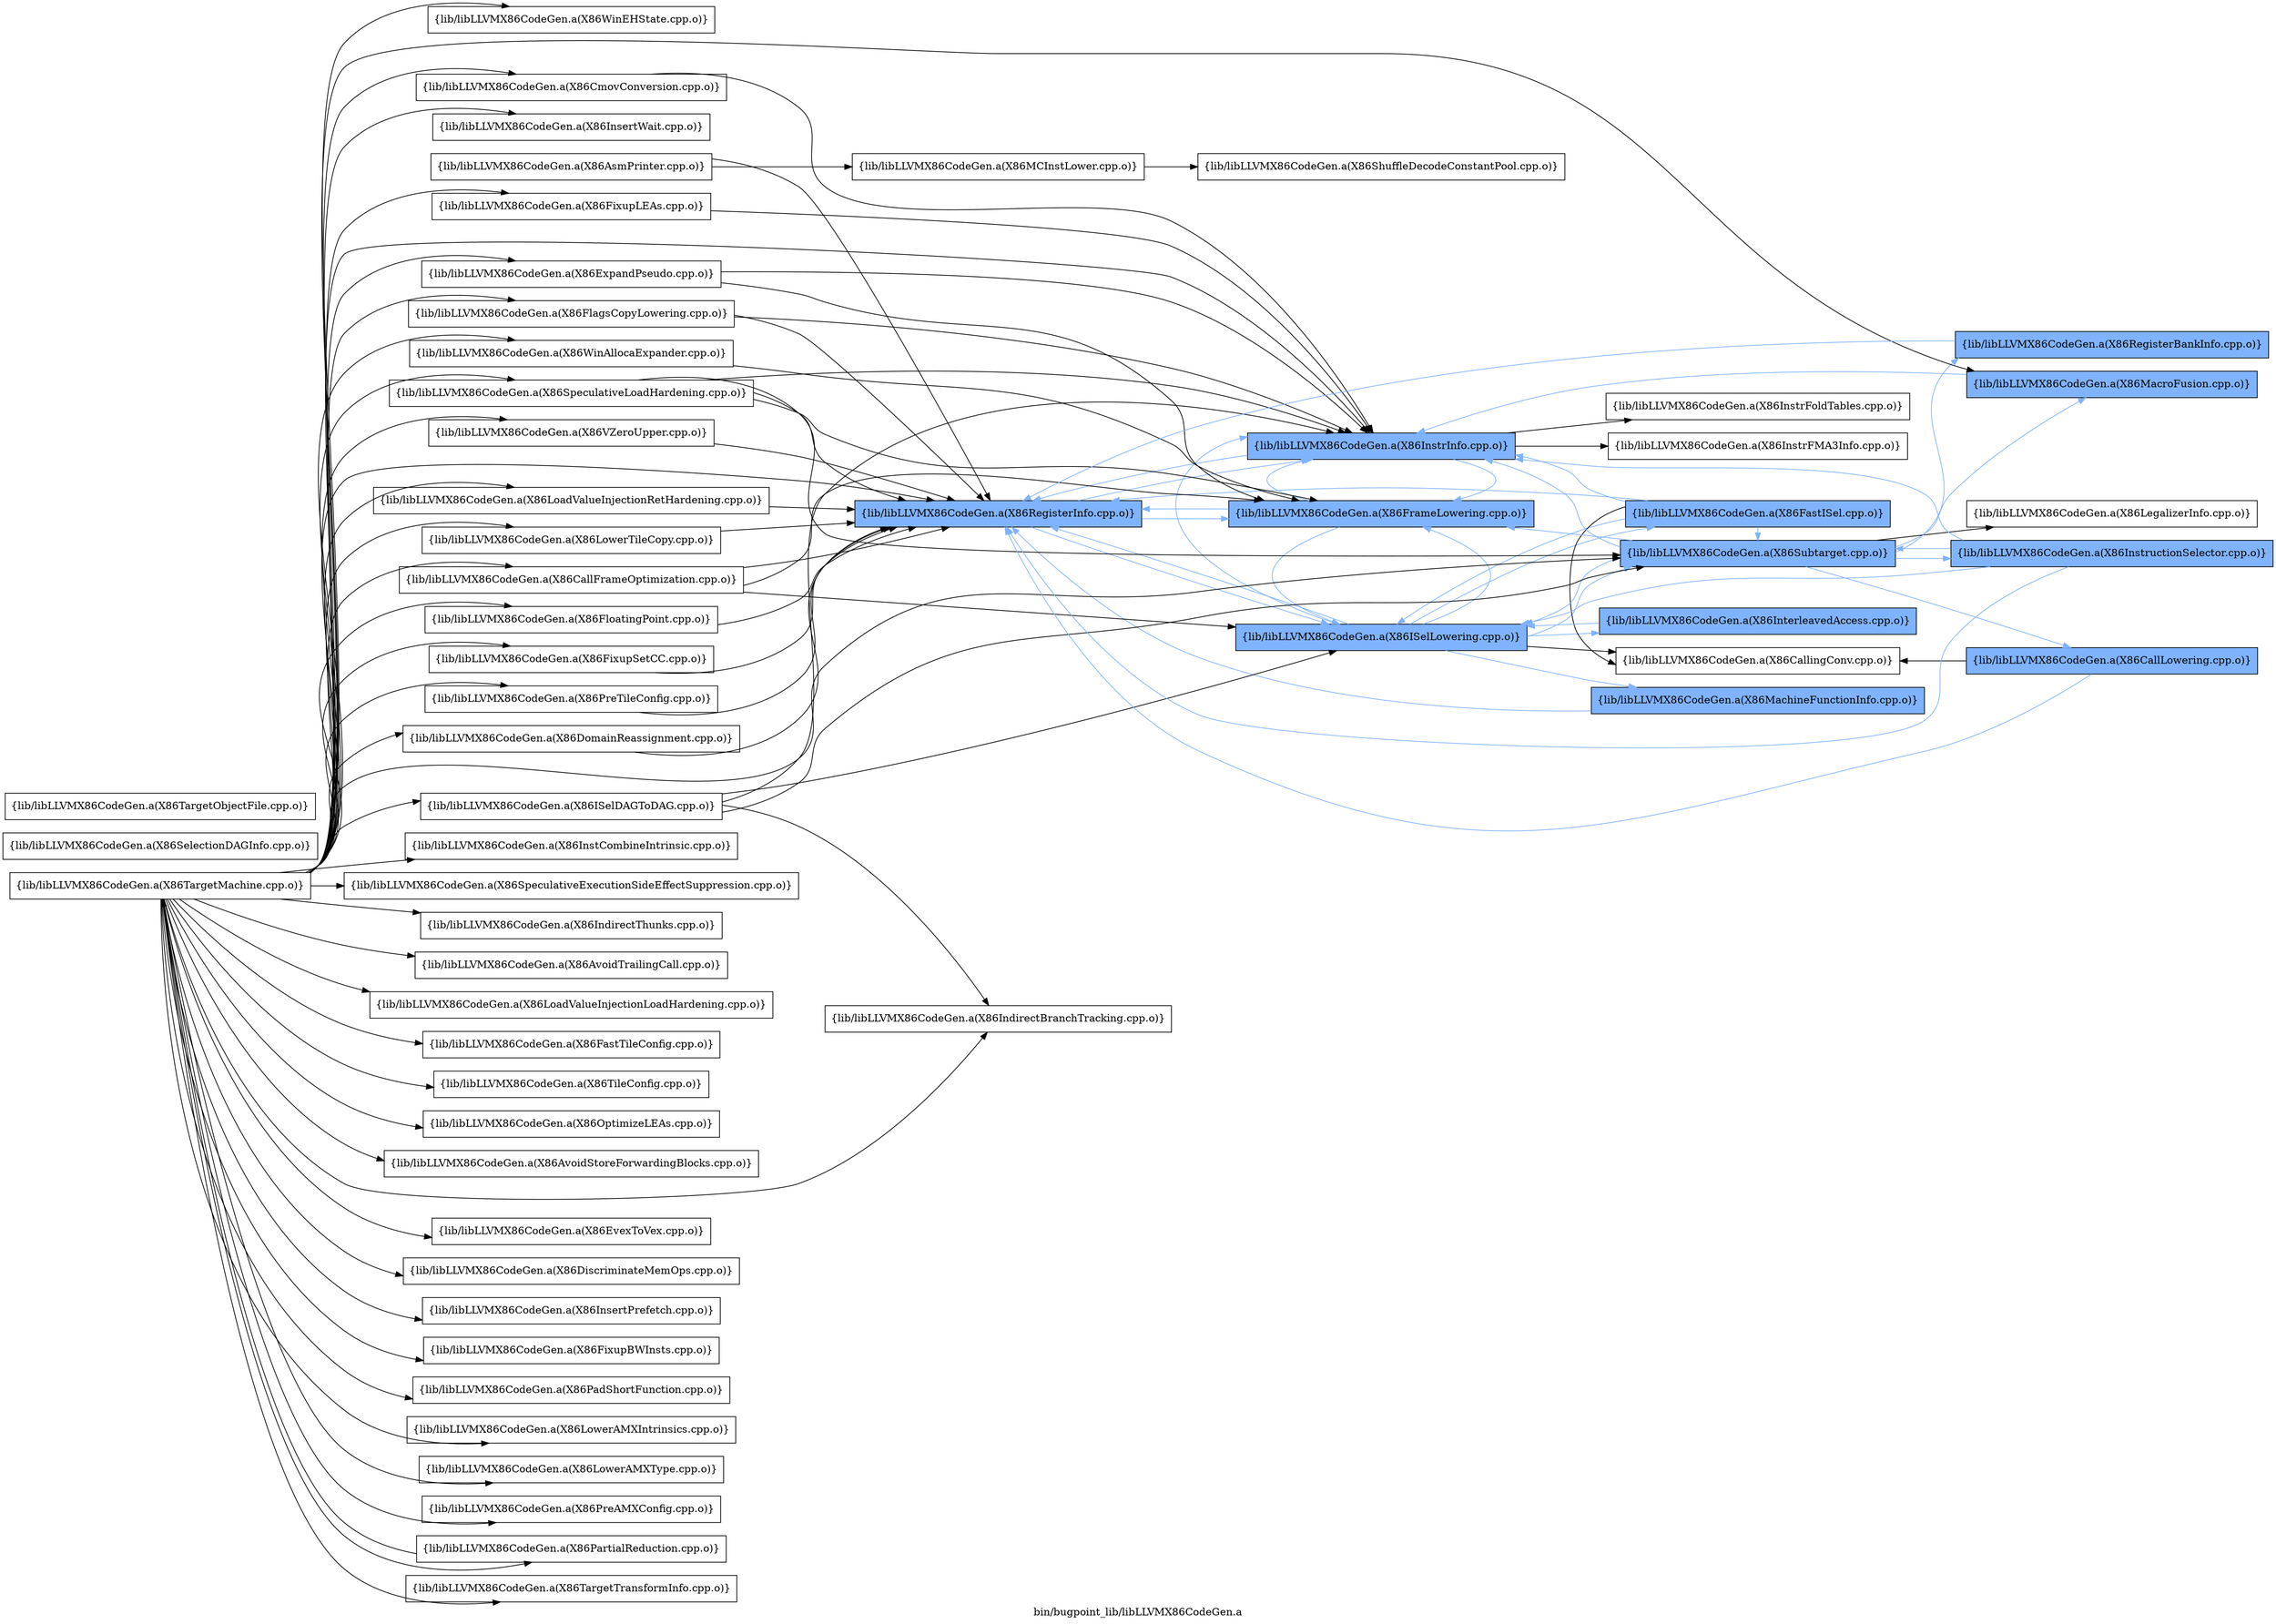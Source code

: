 digraph "bin/bugpoint_lib/libLLVMX86CodeGen.a" {
	label="bin/bugpoint_lib/libLLVMX86CodeGen.a";
	rankdir=LR;
	{ rank=same; Node0x5610979177f8;  }
	{ rank=same; Node0x561097917208; Node0x561097916308;  }
	{ rank=same; Node0x561097918a68; Node0x561097938c28; Node0x561097939b28; Node0x56109791a9f8;  }
	{ rank=same; Node0x5610979169e8; Node0x561097939358; Node0x561097918f68; Node0x561097919648; Node0x561097917ac8; Node0x56109791a458; Node0x561097919b98;  }

	Node0x5610979177f8 [shape=record,shape=box,group=0,label="{lib/libLLVMX86CodeGen.a(X86AsmPrinter.cpp.o)}"];
	Node0x5610979177f8 -> Node0x561097917208;
	Node0x5610979177f8 -> Node0x561097916308;
	Node0x561097916a38 [shape=record,shape=box,group=0,label="{lib/libLLVMX86CodeGen.a(X86TargetMachine.cpp.o)}"];
	Node0x561097916a38 -> Node0x561097916308;
	Node0x561097916a38 -> Node0x561097939b28;
	Node0x561097916a38 -> Node0x561097917ac8;
	Node0x561097916a38 -> Node0x561097914878;
	Node0x561097916a38 -> Node0x5610979162b8;
	Node0x561097916a38 -> Node0x561097915d18;
	Node0x561097916a38 -> Node0x561097917cf8;
	Node0x561097916a38 -> Node0x561097917618;
	Node0x561097916a38 -> Node0x561097937968;
	Node0x561097916a38 -> Node0x5610979380e8;
	Node0x561097916a38 -> Node0x561097938818;
	Node0x561097916a38 -> Node0x561097936798;
	Node0x561097916a38 -> Node0x56109791da68;
	Node0x561097916a38 -> Node0x56109791e788;
	Node0x561097916a38 -> Node0x56109791e058;
	Node0x561097916a38 -> Node0x5610979214d8;
	Node0x561097916a38 -> Node0x561097922158;
	Node0x561097916a38 -> Node0x5610979205d8;
	Node0x561097916a38 -> Node0x56109791fe08;
	Node0x561097916a38 -> Node0x561097920b28;
	Node0x561097916a38 -> Node0x56109792e408;
	Node0x561097916a38 -> Node0x56109792eb38;
	Node0x561097916a38 -> Node0x56109792deb8;
	Node0x561097916a38 -> Node0x561097918748;
	Node0x561097916a38 -> Node0x561097918e28;
	Node0x561097916a38 -> Node0x56109791a048;
	Node0x561097916a38 -> Node0x561097919c88;
	Node0x561097916a38 -> Node0x56109791a408;
	Node0x561097916a38 -> Node0x56109791b3f8;
	Node0x561097916a38 -> Node0x56109791bb78;
	Node0x561097916a38 -> Node0x56109791ba88;
	Node0x561097916a38 -> Node0x56109791c168;
	Node0x561097916a38 -> Node0x56109791d388;
	Node0x561097916a38 -> Node0x561097913bf8;
	Node0x561097916a38 -> Node0x561097936f68;
	Node0x561097916a38 -> Node0x561097937c88;
	Node0x561097916a38 -> Node0x561097938278;
	Node0x561097916a38 -> Node0x561097916cb8;
	Node0x561097916a38 -> Node0x561097916088;
	Node0x561097916a38 -> Node0x561097917a78;
	Node0x561097916a38 -> Node0x5610979181a8;
	Node0x561097917208 [shape=record,shape=box,group=0,label="{lib/libLLVMX86CodeGen.a(X86MCInstLower.cpp.o)}"];
	Node0x561097917208 -> Node0x561097918a68;
	Node0x561097916308 [shape=record,shape=box,group=1,style=filled,fillcolor="0.600000 0.5 1",label="{lib/libLLVMX86CodeGen.a(X86RegisterInfo.cpp.o)}"];
	Node0x561097916308 -> Node0x561097938c28[color="0.600000 0.5 1"];
	Node0x561097916308 -> Node0x561097939b28[color="0.600000 0.5 1"];
	Node0x561097916308 -> Node0x56109791a9f8[color="0.600000 0.5 1"];
	Node0x561097918a68 [shape=record,shape=box,group=0,label="{lib/libLLVMX86CodeGen.a(X86ShuffleDecodeConstantPool.cpp.o)}"];
	Node0x5610979169e8 [shape=record,shape=box,group=1,style=filled,fillcolor="0.600000 0.5 1",label="{lib/libLLVMX86CodeGen.a(X86MachineFunctionInfo.cpp.o)}"];
	Node0x5610979169e8 -> Node0x561097916308[color="0.600000 0.5 1"];
	Node0x561097938c28 [shape=record,shape=box,group=1,style=filled,fillcolor="0.600000 0.5 1",label="{lib/libLLVMX86CodeGen.a(X86ISelLowering.cpp.o)}"];
	Node0x561097938c28 -> Node0x5610979169e8[color="0.600000 0.5 1"];
	Node0x561097938c28 -> Node0x561097916308[color="0.600000 0.5 1"];
	Node0x561097938c28 -> Node0x561097939358[color="0.600000 0.5 1"];
	Node0x561097938c28 -> Node0x561097939b28[color="0.600000 0.5 1"];
	Node0x561097938c28 -> Node0x56109791a9f8[color="0.600000 0.5 1"];
	Node0x561097938c28 -> Node0x561097918f68;
	Node0x561097938c28 -> Node0x561097919648[color="0.600000 0.5 1"];
	Node0x561097938c28 -> Node0x561097917ac8[color="0.600000 0.5 1"];
	Node0x561097939b28 [shape=record,shape=box,group=1,style=filled,fillcolor="0.600000 0.5 1",label="{lib/libLLVMX86CodeGen.a(X86InstrInfo.cpp.o)}"];
	Node0x561097939b28 -> Node0x561097916308[color="0.600000 0.5 1"];
	Node0x561097939b28 -> Node0x56109791a458;
	Node0x561097939b28 -> Node0x56109791a9f8[color="0.600000 0.5 1"];
	Node0x561097939b28 -> Node0x561097919b98;
	Node0x56109791a9f8 [shape=record,shape=box,group=1,style=filled,fillcolor="0.600000 0.5 1",label="{lib/libLLVMX86CodeGen.a(X86FrameLowering.cpp.o)}"];
	Node0x56109791a9f8 -> Node0x561097916308[color="0.600000 0.5 1"];
	Node0x56109791a9f8 -> Node0x561097938c28[color="0.600000 0.5 1"];
	Node0x56109791a9f8 -> Node0x561097939b28[color="0.600000 0.5 1"];
	Node0x561097939358 [shape=record,shape=box,group=1,style=filled,fillcolor="0.600000 0.5 1",label="{lib/libLLVMX86CodeGen.a(X86FastISel.cpp.o)}"];
	Node0x561097939358 -> Node0x561097916308[color="0.600000 0.5 1"];
	Node0x561097939358 -> Node0x561097938c28[color="0.600000 0.5 1"];
	Node0x561097939358 -> Node0x561097939b28[color="0.600000 0.5 1"];
	Node0x561097939358 -> Node0x561097918f68;
	Node0x561097939358 -> Node0x561097917ac8[color="0.600000 0.5 1"];
	Node0x561097918f68 [shape=record,shape=box,group=0,label="{lib/libLLVMX86CodeGen.a(X86CallingConv.cpp.o)}"];
	Node0x561097919648 [shape=record,shape=box,group=1,style=filled,fillcolor="0.600000 0.5 1",label="{lib/libLLVMX86CodeGen.a(X86InterleavedAccess.cpp.o)}"];
	Node0x561097919648 -> Node0x561097938c28[color="0.600000 0.5 1"];
	Node0x561097917ac8 [shape=record,shape=box,group=1,style=filled,fillcolor="0.600000 0.5 1",label="{lib/libLLVMX86CodeGen.a(X86Subtarget.cpp.o)}"];
	Node0x561097917ac8 -> Node0x561097938c28[color="0.600000 0.5 1"];
	Node0x561097917ac8 -> Node0x561097939b28[color="0.600000 0.5 1"];
	Node0x561097917ac8 -> Node0x56109791a9f8[color="0.600000 0.5 1"];
	Node0x561097917ac8 -> Node0x561097917578[color="0.600000 0.5 1"];
	Node0x561097917ac8 -> Node0x5610979167b8;
	Node0x561097917ac8 -> Node0x561097916038[color="0.600000 0.5 1"];
	Node0x561097917ac8 -> Node0x561097914fa8[color="0.600000 0.5 1"];
	Node0x561097917ac8 -> Node0x561097914878[color="0.600000 0.5 1"];
	Node0x56109791a458 [shape=record,shape=box,group=0,label="{lib/libLLVMX86CodeGen.a(X86InstrFoldTables.cpp.o)}"];
	Node0x561097919b98 [shape=record,shape=box,group=0,label="{lib/libLLVMX86CodeGen.a(X86InstrFMA3Info.cpp.o)}"];
	Node0x561097917578 [shape=record,shape=box,group=1,style=filled,fillcolor="0.600000 0.5 1",label="{lib/libLLVMX86CodeGen.a(X86CallLowering.cpp.o)}"];
	Node0x561097917578 -> Node0x561097916308[color="0.600000 0.5 1"];
	Node0x561097917578 -> Node0x561097918f68;
	Node0x5610979167b8 [shape=record,shape=box,group=0,label="{lib/libLLVMX86CodeGen.a(X86LegalizerInfo.cpp.o)}"];
	Node0x561097916038 [shape=record,shape=box,group=1,style=filled,fillcolor="0.600000 0.5 1",label="{lib/libLLVMX86CodeGen.a(X86RegisterBankInfo.cpp.o)}"];
	Node0x561097916038 -> Node0x561097916308[color="0.600000 0.5 1"];
	Node0x561097914fa8 [shape=record,shape=box,group=1,style=filled,fillcolor="0.600000 0.5 1",label="{lib/libLLVMX86CodeGen.a(X86InstructionSelector.cpp.o)}"];
	Node0x561097914fa8 -> Node0x561097916308[color="0.600000 0.5 1"];
	Node0x561097914fa8 -> Node0x561097938c28[color="0.600000 0.5 1"];
	Node0x561097914fa8 -> Node0x561097939b28[color="0.600000 0.5 1"];
	Node0x561097914fa8 -> Node0x561097917ac8[color="0.600000 0.5 1"];
	Node0x561097914878 [shape=record,shape=box,group=1,style=filled,fillcolor="0.600000 0.5 1",label="{lib/libLLVMX86CodeGen.a(X86MacroFusion.cpp.o)}"];
	Node0x561097914878 -> Node0x561097939b28[color="0.600000 0.5 1"];
	Node0x5610979172a8 [shape=record,shape=box,group=0,label="{lib/libLLVMX86CodeGen.a(X86SelectionDAGInfo.cpp.o)}"];
	Node0x5610979162b8 [shape=record,shape=box,group=0,label="{lib/libLLVMX86CodeGen.a(X86InstCombineIntrinsic.cpp.o)}"];
	Node0x561097915d18 [shape=record,shape=box,group=0,label="{lib/libLLVMX86CodeGen.a(X86SpeculativeExecutionSideEffectSuppression.cpp.o)}"];
	Node0x561097917cf8 [shape=record,shape=box,group=0,label="{lib/libLLVMX86CodeGen.a(X86IndirectThunks.cpp.o)}"];
	Node0x561097917618 [shape=record,shape=box,group=0,label="{lib/libLLVMX86CodeGen.a(X86LoadValueInjectionRetHardening.cpp.o)}"];
	Node0x561097917618 -> Node0x561097916308;
	Node0x561097937968 [shape=record,shape=box,group=0,label="{lib/libLLVMX86CodeGen.a(X86AvoidTrailingCall.cpp.o)}"];
	Node0x5610979380e8 [shape=record,shape=box,group=0,label="{lib/libLLVMX86CodeGen.a(X86ExpandPseudo.cpp.o)}"];
	Node0x5610979380e8 -> Node0x561097939b28;
	Node0x5610979380e8 -> Node0x56109791a9f8;
	Node0x561097938818 [shape=record,shape=box,group=0,label="{lib/libLLVMX86CodeGen.a(X86LowerTileCopy.cpp.o)}"];
	Node0x561097938818 -> Node0x561097916308;
	Node0x561097936798 [shape=record,shape=box,group=0,label="{lib/libLLVMX86CodeGen.a(X86FloatingPoint.cpp.o)}"];
	Node0x561097936798 -> Node0x561097916308;
	Node0x56109791da68 [shape=record,shape=box,group=0,label="{lib/libLLVMX86CodeGen.a(X86LoadValueInjectionLoadHardening.cpp.o)}"];
	Node0x56109791e788 [shape=record,shape=box,group=0,label="{lib/libLLVMX86CodeGen.a(X86FastTileConfig.cpp.o)}"];
	Node0x56109791e058 [shape=record,shape=box,group=0,label="{lib/libLLVMX86CodeGen.a(X86TileConfig.cpp.o)}"];
	Node0x5610979214d8 [shape=record,shape=box,group=0,label="{lib/libLLVMX86CodeGen.a(X86SpeculativeLoadHardening.cpp.o)}"];
	Node0x5610979214d8 -> Node0x561097916308;
	Node0x5610979214d8 -> Node0x561097939b28;
	Node0x5610979214d8 -> Node0x56109791a9f8;
	Node0x5610979214d8 -> Node0x561097917ac8;
	Node0x561097922158 [shape=record,shape=box,group=0,label="{lib/libLLVMX86CodeGen.a(X86FlagsCopyLowering.cpp.o)}"];
	Node0x561097922158 -> Node0x561097916308;
	Node0x561097922158 -> Node0x561097939b28;
	Node0x5610979205d8 [shape=record,shape=box,group=0,label="{lib/libLLVMX86CodeGen.a(X86FixupSetCC.cpp.o)}"];
	Node0x5610979205d8 -> Node0x561097916308;
	Node0x56109791fe08 [shape=record,shape=box,group=0,label="{lib/libLLVMX86CodeGen.a(X86OptimizeLEAs.cpp.o)}"];
	Node0x561097920b28 [shape=record,shape=box,group=0,label="{lib/libLLVMX86CodeGen.a(X86CallFrameOptimization.cpp.o)}"];
	Node0x561097920b28 -> Node0x561097916308;
	Node0x561097920b28 -> Node0x561097938c28;
	Node0x561097920b28 -> Node0x56109791a9f8;
	Node0x56109792e408 [shape=record,shape=box,group=0,label="{lib/libLLVMX86CodeGen.a(X86AvoidStoreForwardingBlocks.cpp.o)}"];
	Node0x56109792eb38 [shape=record,shape=box,group=0,label="{lib/libLLVMX86CodeGen.a(X86PreTileConfig.cpp.o)}"];
	Node0x56109792eb38 -> Node0x561097916308;
	Node0x56109792deb8 [shape=record,shape=box,group=0,label="{lib/libLLVMX86CodeGen.a(X86CmovConversion.cpp.o)}"];
	Node0x56109792deb8 -> Node0x561097939b28;
	Node0x561097918748 [shape=record,shape=box,group=0,label="{lib/libLLVMX86CodeGen.a(X86ISelDAGToDAG.cpp.o)}"];
	Node0x561097918748 -> Node0x561097938c28;
	Node0x561097918748 -> Node0x561097939b28;
	Node0x561097918748 -> Node0x561097917ac8;
	Node0x561097918748 -> Node0x561097918e28;
	Node0x561097918e28 [shape=record,shape=box,group=0,label="{lib/libLLVMX86CodeGen.a(X86IndirectBranchTracking.cpp.o)}"];
	Node0x56109791a048 [shape=record,shape=box,group=0,label="{lib/libLLVMX86CodeGen.a(X86EvexToVex.cpp.o)}"];
	Node0x561097919c88 [shape=record,shape=box,group=0,label="{lib/libLLVMX86CodeGen.a(X86DiscriminateMemOps.cpp.o)}"];
	Node0x56109791a408 [shape=record,shape=box,group=0,label="{lib/libLLVMX86CodeGen.a(X86InsertPrefetch.cpp.o)}"];
	Node0x56109791b3f8 [shape=record,shape=box,group=0,label="{lib/libLLVMX86CodeGen.a(X86FixupBWInsts.cpp.o)}"];
	Node0x56109791bb78 [shape=record,shape=box,group=0,label="{lib/libLLVMX86CodeGen.a(X86PadShortFunction.cpp.o)}"];
	Node0x56109791ba88 [shape=record,shape=box,group=0,label="{lib/libLLVMX86CodeGen.a(X86FixupLEAs.cpp.o)}"];
	Node0x56109791ba88 -> Node0x561097939b28;
	Node0x56109791c168 [shape=record,shape=box,group=0,label="{lib/libLLVMX86CodeGen.a(X86LowerAMXIntrinsics.cpp.o)}"];
	Node0x56109791d388 [shape=record,shape=box,group=0,label="{lib/libLLVMX86CodeGen.a(X86LowerAMXType.cpp.o)}"];
	Node0x561097913bf8 [shape=record,shape=box,group=0,label="{lib/libLLVMX86CodeGen.a(X86PreAMXConfig.cpp.o)}"];
	Node0x561097936f68 [shape=record,shape=box,group=0,label="{lib/libLLVMX86CodeGen.a(X86DomainReassignment.cpp.o)}"];
	Node0x561097936f68 -> Node0x561097916308;
	Node0x561097937c88 [shape=record,shape=box,group=0,label="{lib/libLLVMX86CodeGen.a(X86PartialReduction.cpp.o)}"];
	Node0x561097937c88 -> Node0x561097916a38;
	Node0x561097938278 [shape=record,shape=box,group=0,label="{lib/libLLVMX86CodeGen.a(X86TargetTransformInfo.cpp.o)}"];
	Node0x561097916cb8 [shape=record,shape=box,group=0,label="{lib/libLLVMX86CodeGen.a(X86VZeroUpper.cpp.o)}"];
	Node0x561097916cb8 -> Node0x561097916308;
	Node0x561097916088 [shape=record,shape=box,group=0,label="{lib/libLLVMX86CodeGen.a(X86WinAllocaExpander.cpp.o)}"];
	Node0x561097916088 -> Node0x56109791a9f8;
	Node0x561097917a78 [shape=record,shape=box,group=0,label="{lib/libLLVMX86CodeGen.a(X86WinEHState.cpp.o)}"];
	Node0x5610979181a8 [shape=record,shape=box,group=0,label="{lib/libLLVMX86CodeGen.a(X86InsertWait.cpp.o)}"];
	Node0x5610979389a8 [shape=record,shape=box,group=0,label="{lib/libLLVMX86CodeGen.a(X86TargetObjectFile.cpp.o)}"];
}
